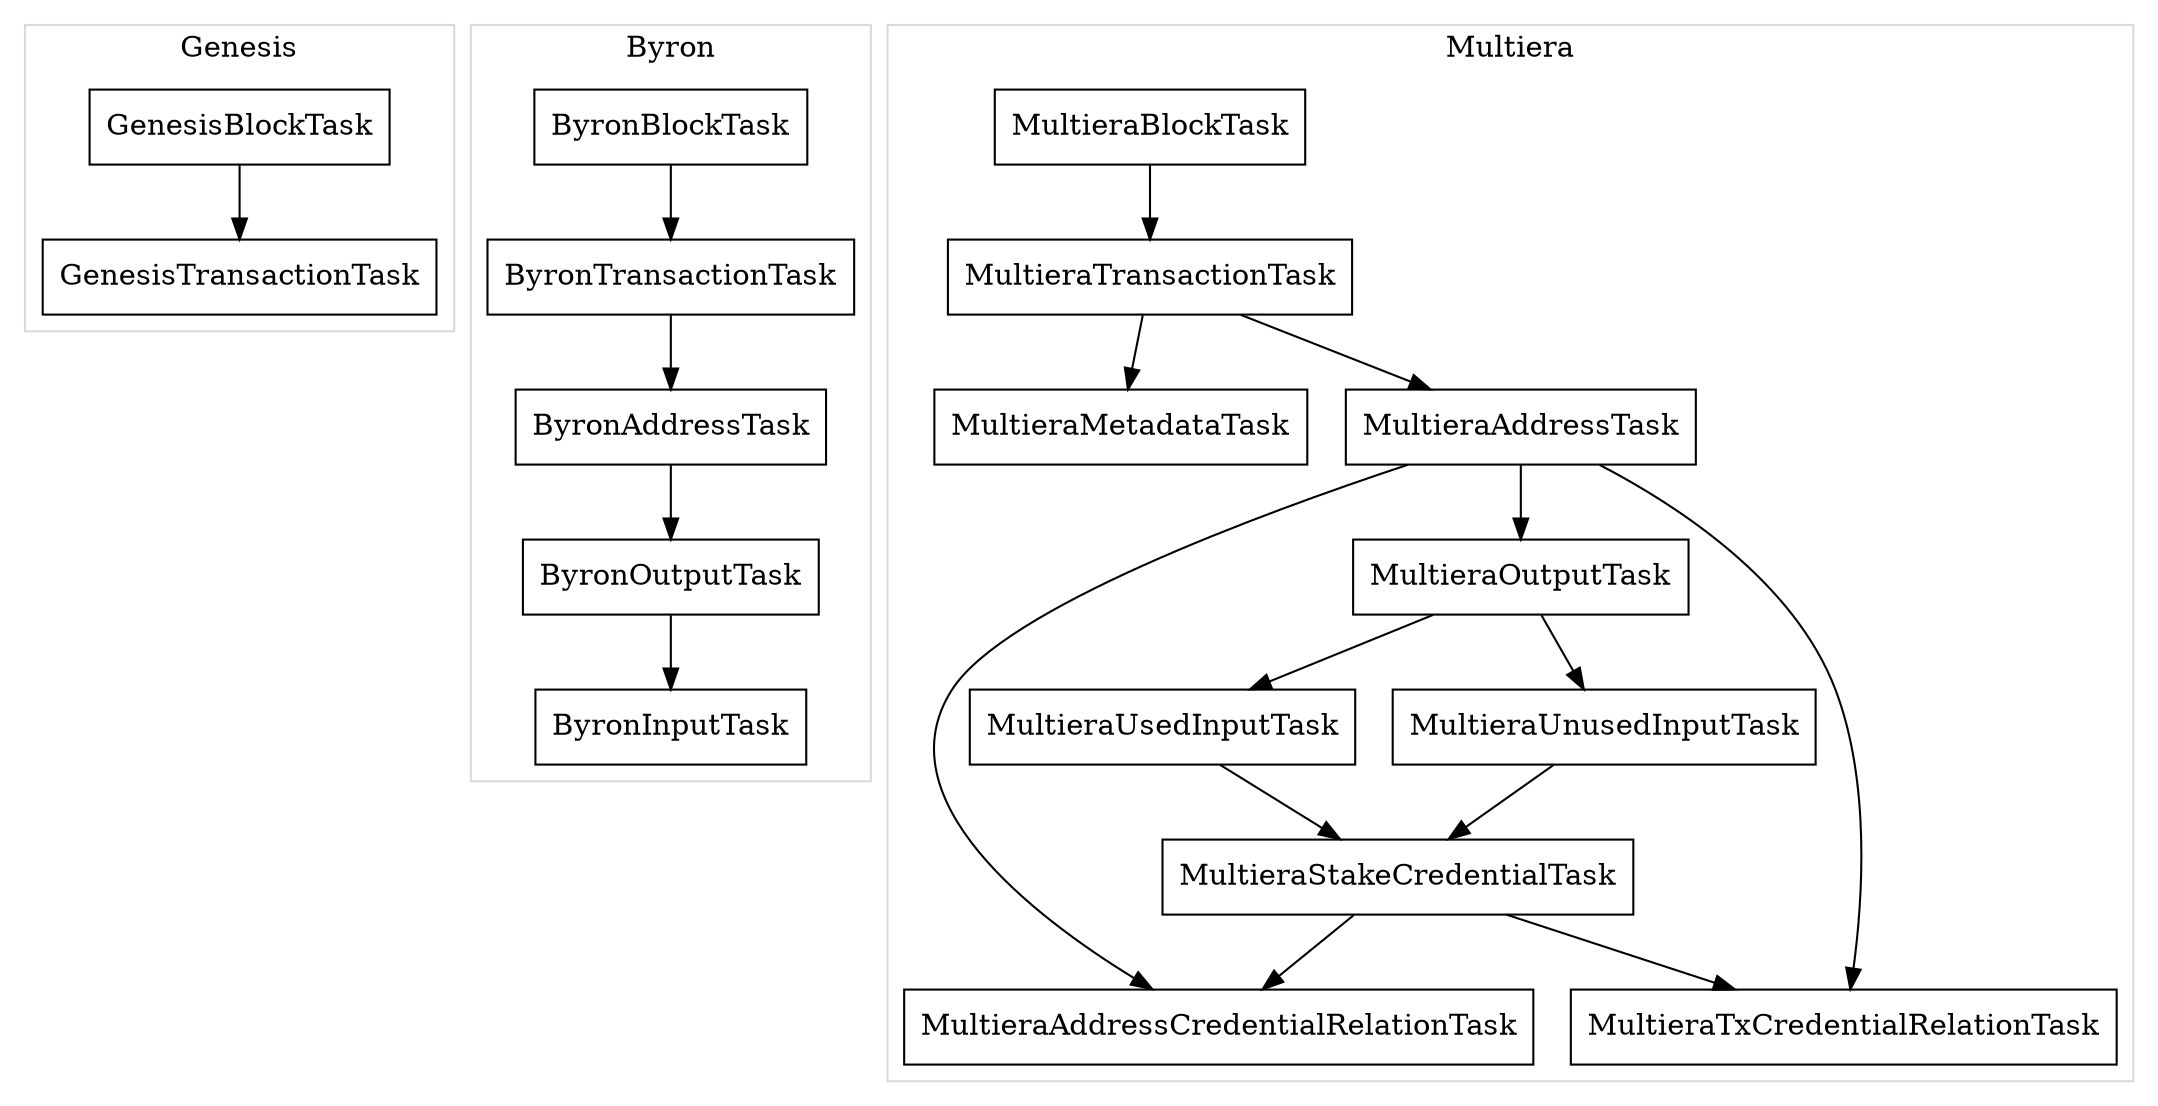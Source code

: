 digraph default {
subgraph cluster_Genesis {
label="Genesis";
color="grey85";

N0;
N1;

}

subgraph cluster_Byron {
label="Byron";
color="grey85";

N2;
N3;
N4;
N5;
N6;

}

subgraph cluster_Multiera {
label="Multiera";
color="grey85";

N7;
N8;
N9;
N10;
N11;
N12;
N13;
N14;
N15;
N16;

}

    N0[label="GenesisBlockTask"][shape="box"];
    N1[label="GenesisTransactionTask"][shape="box"];
    N2[label="ByronBlockTask"][shape="box"];
    N3[label="ByronTransactionTask"][shape="box"];
    N4[label="ByronAddressTask"][shape="box"];
    N5[label="ByronOutputTask"][shape="box"];
    N6[label="ByronInputTask"][shape="box"];
    N7[label="MultieraBlockTask"][shape="box"];
    N8[label="MultieraTransactionTask"][shape="box"];
    N9[label="MultieraMetadataTask"][shape="box"];
    N10[label="MultieraAddressTask"][shape="box"];
    N11[label="MultieraOutputTask"][shape="box"];
    N12[label="MultieraUsedInputTask"][shape="box"];
    N13[label="MultieraUnusedInputTask"][shape="box"];
    N14[label="MultieraStakeCredentialTask"][shape="box"];
    N15[label="MultieraAddressCredentialRelationTask"][shape="box"];
    N16[label="MultieraTxCredentialRelationTask"][shape="box"];
    N0 -> N1[label=""];
    N2 -> N3[label=""];
    N3 -> N4[label=""];
    N4 -> N5[label=""];
    N5 -> N6[label=""];
    N7 -> N8[label=""];
    N8 -> N9[label=""];
    N8 -> N10[label=""];
    N10 -> N11[label=""];
    N11 -> N12[label=""];
    N11 -> N13[label=""];
    N12 -> N14[label=""];
    N13 -> N14[label=""];
    N10 -> N15[label=""];
    N14 -> N15[label=""];
    N10 -> N16[label=""];
    N14 -> N16[label=""];
}
